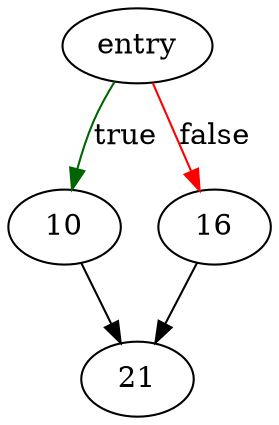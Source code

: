 digraph "printSchemaLine" {
	// Node definitions.
	3 [label=entry];
	10;
	16;
	21;

	// Edge definitions.
	3 -> 10 [
		color=darkgreen
		label=true
	];
	3 -> 16 [
		color=red
		label=false
	];
	10 -> 21;
	16 -> 21;
}